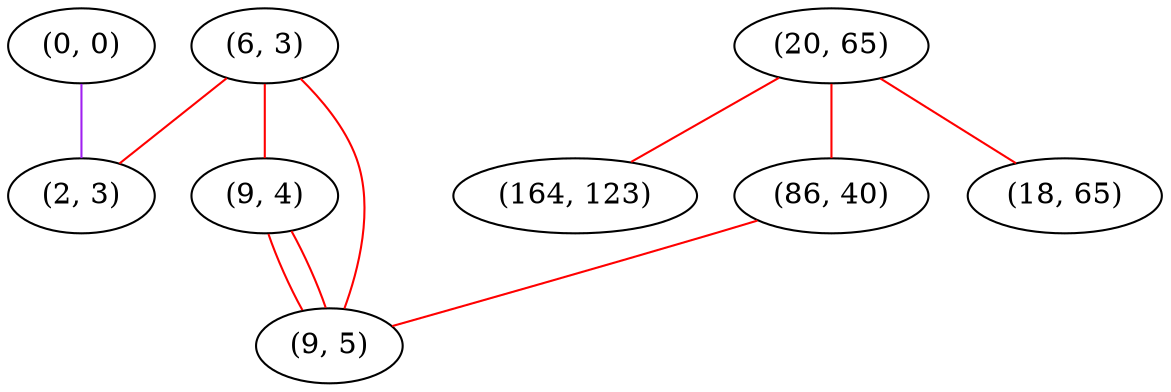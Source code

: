 graph "" {
"(0, 0)";
"(20, 65)";
"(164, 123)";
"(6, 3)";
"(2, 3)";
"(86, 40)";
"(9, 4)";
"(9, 5)";
"(18, 65)";
"(0, 0)" -- "(2, 3)"  [color=purple, key=0, weight=4];
"(20, 65)" -- "(164, 123)"  [color=red, key=0, weight=1];
"(20, 65)" -- "(86, 40)"  [color=red, key=0, weight=1];
"(20, 65)" -- "(18, 65)"  [color=red, key=0, weight=1];
"(6, 3)" -- "(9, 5)"  [color=red, key=0, weight=1];
"(6, 3)" -- "(2, 3)"  [color=red, key=0, weight=1];
"(6, 3)" -- "(9, 4)"  [color=red, key=0, weight=1];
"(86, 40)" -- "(9, 5)"  [color=red, key=0, weight=1];
"(9, 4)" -- "(9, 5)"  [color=red, key=0, weight=1];
"(9, 4)" -- "(9, 5)"  [color=red, key=1, weight=1];
}
